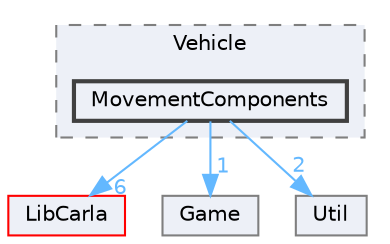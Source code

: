 digraph "MovementComponents"
{
 // INTERACTIVE_SVG=YES
 // LATEX_PDF_SIZE
  bgcolor="transparent";
  edge [fontname=Helvetica,fontsize=10,labelfontname=Helvetica,labelfontsize=10];
  node [fontname=Helvetica,fontsize=10,shape=box,height=0.2,width=0.4];
  compound=true
  subgraph clusterdir_4d620431c9b0dc62fca23e1ed91a49b6 {
    graph [ bgcolor="#edf0f7", pencolor="grey50", label="Vehicle", fontname=Helvetica,fontsize=10 style="filled,dashed", URL="dir_4d620431c9b0dc62fca23e1ed91a49b6.html",tooltip=""]
  dir_1f4d1c8a3b0fb9d1db5bfc66e3731bc7 [label="MovementComponents", fillcolor="#edf0f7", color="grey25", style="filled,bold", URL="dir_1f4d1c8a3b0fb9d1db5bfc66e3731bc7.html",tooltip=""];
  }
  dir_1604d568fa4d964dfa9079b701bbfa07 [label="LibCarla", fillcolor="#edf0f7", color="red", style="filled", URL="dir_1604d568fa4d964dfa9079b701bbfa07.html",tooltip=""];
  dir_b708e75f0564cefaa95a07ef1c60fa1d [label="Game", fillcolor="#edf0f7", color="grey50", style="filled", URL="dir_b708e75f0564cefaa95a07ef1c60fa1d.html",tooltip=""];
  dir_c0211e659583c36c301432102f960843 [label="Util", fillcolor="#edf0f7", color="grey50", style="filled", URL="dir_c0211e659583c36c301432102f960843.html",tooltip=""];
  dir_1f4d1c8a3b0fb9d1db5bfc66e3731bc7->dir_1604d568fa4d964dfa9079b701bbfa07 [headlabel="6", labeldistance=1.5 headhref="dir_000028_000020.html" href="dir_000028_000020.html" color="steelblue1" fontcolor="steelblue1"];
  dir_1f4d1c8a3b0fb9d1db5bfc66e3731bc7->dir_b708e75f0564cefaa95a07ef1c60fa1d [headlabel="1", labeldistance=1.5 headhref="dir_000028_000017.html" href="dir_000028_000017.html" color="steelblue1" fontcolor="steelblue1"];
  dir_1f4d1c8a3b0fb9d1db5bfc66e3731bc7->dir_c0211e659583c36c301432102f960843 [headlabel="2", labeldistance=1.5 headhref="dir_000028_000068.html" href="dir_000028_000068.html" color="steelblue1" fontcolor="steelblue1"];
}
